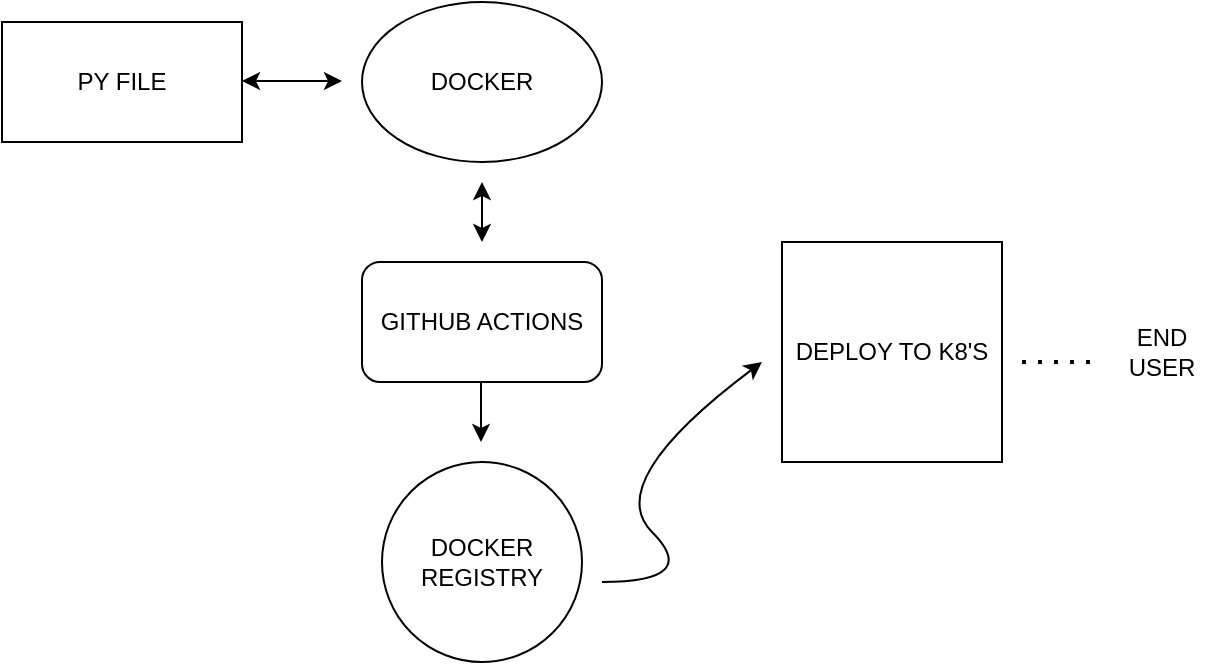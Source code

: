 <mxfile version="20.8.13" type="github">
  <diagram name="Page-1" id="mSlx47nGNL5RWJyyoE6L">
    <mxGraphModel dx="1050" dy="623" grid="1" gridSize="10" guides="1" tooltips="1" connect="1" arrows="1" fold="1" page="1" pageScale="1" pageWidth="850" pageHeight="1100" math="0" shadow="0">
      <root>
        <mxCell id="0" />
        <mxCell id="1" parent="0" />
        <mxCell id="Y_9wVmNzoXYJvqYZAr2C-1" value="PY FILE" style="rounded=0;whiteSpace=wrap;html=1;" vertex="1" parent="1">
          <mxGeometry x="30" y="70" width="120" height="60" as="geometry" />
        </mxCell>
        <mxCell id="Y_9wVmNzoXYJvqYZAr2C-2" value="DOCKER" style="ellipse;whiteSpace=wrap;html=1;" vertex="1" parent="1">
          <mxGeometry x="210" y="60" width="120" height="80" as="geometry" />
        </mxCell>
        <mxCell id="Y_9wVmNzoXYJvqYZAr2C-3" value="GITHUB ACTIONS" style="rounded=1;whiteSpace=wrap;html=1;" vertex="1" parent="1">
          <mxGeometry x="210" y="190" width="120" height="60" as="geometry" />
        </mxCell>
        <mxCell id="Y_9wVmNzoXYJvqYZAr2C-4" value="DOCKER REGISTRY" style="ellipse;whiteSpace=wrap;html=1;aspect=fixed;" vertex="1" parent="1">
          <mxGeometry x="220" y="290" width="100" height="100" as="geometry" />
        </mxCell>
        <mxCell id="Y_9wVmNzoXYJvqYZAr2C-5" value="DEPLOY TO K8&#39;S" style="whiteSpace=wrap;html=1;aspect=fixed;" vertex="1" parent="1">
          <mxGeometry x="420" y="180" width="110" height="110" as="geometry" />
        </mxCell>
        <mxCell id="Y_9wVmNzoXYJvqYZAr2C-6" value="END USER" style="text;html=1;strokeColor=none;fillColor=none;align=center;verticalAlign=middle;whiteSpace=wrap;rounded=0;" vertex="1" parent="1">
          <mxGeometry x="580" y="220" width="60" height="30" as="geometry" />
        </mxCell>
        <mxCell id="Y_9wVmNzoXYJvqYZAr2C-8" value="" style="endArrow=classic;startArrow=classic;html=1;rounded=0;" edge="1" parent="1">
          <mxGeometry width="50" height="50" relative="1" as="geometry">
            <mxPoint x="150" y="99.5" as="sourcePoint" />
            <mxPoint x="200" y="99.5" as="targetPoint" />
          </mxGeometry>
        </mxCell>
        <mxCell id="Y_9wVmNzoXYJvqYZAr2C-9" value="" style="endArrow=classic;startArrow=classic;html=1;rounded=0;" edge="1" parent="1">
          <mxGeometry width="50" height="50" relative="1" as="geometry">
            <mxPoint x="270" y="180" as="sourcePoint" />
            <mxPoint x="270" y="150" as="targetPoint" />
          </mxGeometry>
        </mxCell>
        <mxCell id="Y_9wVmNzoXYJvqYZAr2C-10" value="" style="endArrow=classic;html=1;rounded=0;" edge="1" parent="1">
          <mxGeometry width="50" height="50" relative="1" as="geometry">
            <mxPoint x="269.5" y="250" as="sourcePoint" />
            <mxPoint x="269.5" y="280" as="targetPoint" />
          </mxGeometry>
        </mxCell>
        <mxCell id="Y_9wVmNzoXYJvqYZAr2C-11" value="" style="curved=1;endArrow=classic;html=1;rounded=0;" edge="1" parent="1">
          <mxGeometry width="50" height="50" relative="1" as="geometry">
            <mxPoint x="330" y="350" as="sourcePoint" />
            <mxPoint x="410" y="240" as="targetPoint" />
            <Array as="points">
              <mxPoint x="380" y="350" />
              <mxPoint x="330" y="300" />
            </Array>
          </mxGeometry>
        </mxCell>
        <mxCell id="Y_9wVmNzoXYJvqYZAr2C-13" value="" style="endArrow=none;dashed=1;html=1;dashPattern=1 3;strokeWidth=2;rounded=0;" edge="1" parent="1">
          <mxGeometry width="50" height="50" relative="1" as="geometry">
            <mxPoint x="540" y="240" as="sourcePoint" />
            <mxPoint x="580" y="240" as="targetPoint" />
          </mxGeometry>
        </mxCell>
      </root>
    </mxGraphModel>
  </diagram>
</mxfile>
